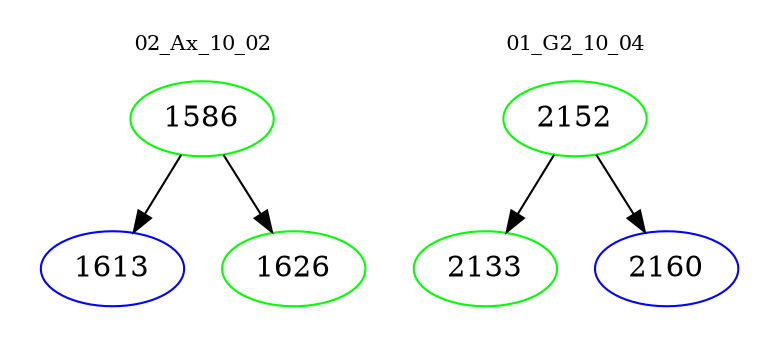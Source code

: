 digraph{
subgraph cluster_0 {
color = white
label = "02_Ax_10_02";
fontsize=10;
T0_1586 [label="1586", color="green"]
T0_1586 -> T0_1613 [color="black"]
T0_1613 [label="1613", color="blue"]
T0_1586 -> T0_1626 [color="black"]
T0_1626 [label="1626", color="green"]
}
subgraph cluster_1 {
color = white
label = "01_G2_10_04";
fontsize=10;
T1_2152 [label="2152", color="green"]
T1_2152 -> T1_2133 [color="black"]
T1_2133 [label="2133", color="green"]
T1_2152 -> T1_2160 [color="black"]
T1_2160 [label="2160", color="blue"]
}
}

